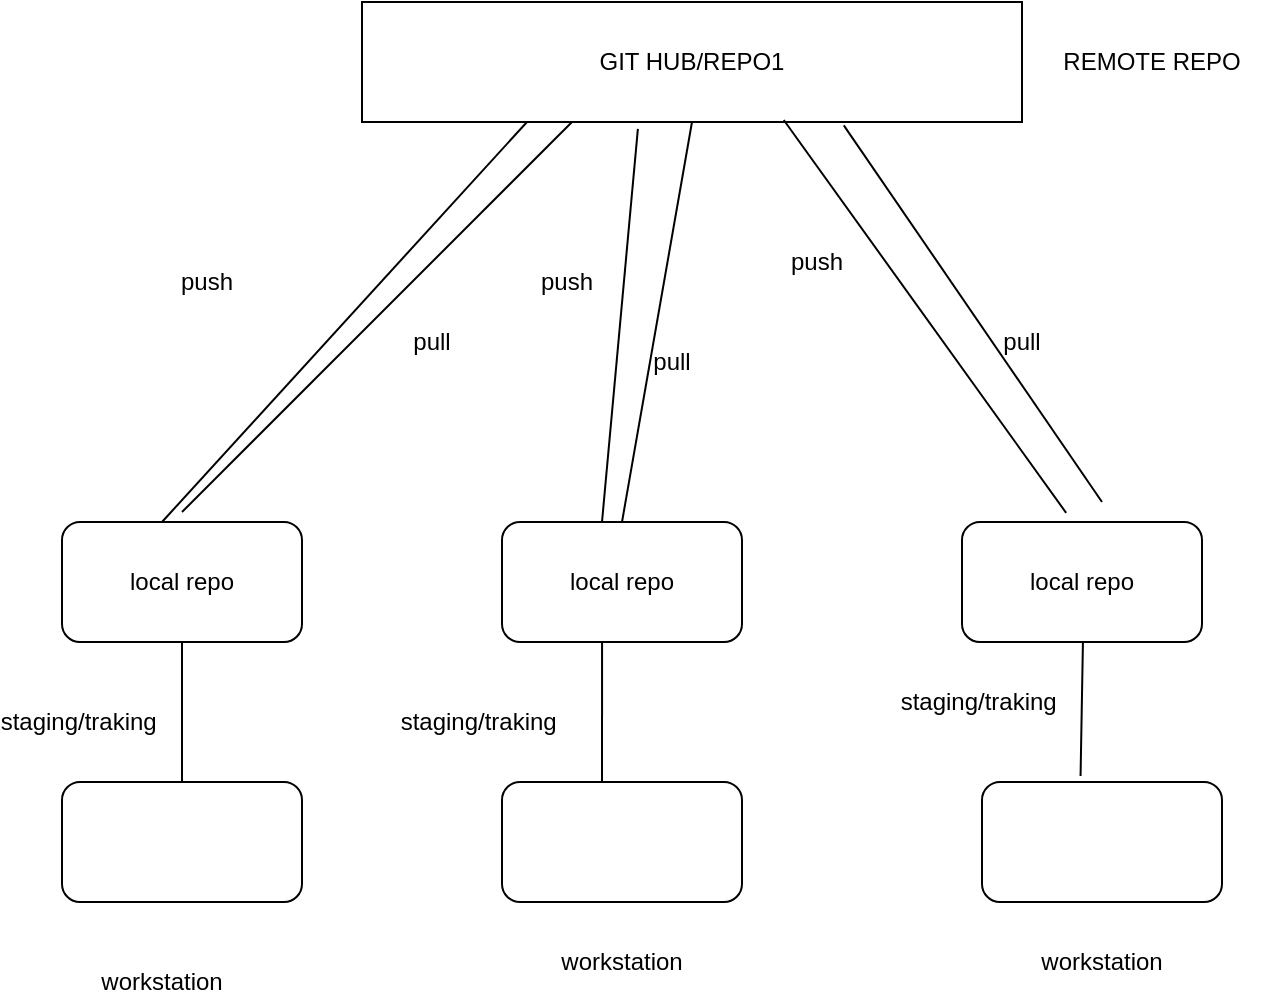 <mxfile version="14.9.6" type="github">
  <diagram id="t2jXQutUfRydqJx-n9cp" name="Page-1">
    <mxGraphModel dx="1209" dy="626" grid="1" gridSize="10" guides="1" tooltips="1" connect="1" arrows="1" fold="1" page="1" pageScale="1" pageWidth="850" pageHeight="1100" math="0" shadow="0">
      <root>
        <mxCell id="0" />
        <mxCell id="1" parent="0" />
        <mxCell id="Yo7EqG3GREpvFIlzQ-zr-1" value="" style="rounded=1;whiteSpace=wrap;html=1;" vertex="1" parent="1">
          <mxGeometry x="120" y="460" width="120" height="60" as="geometry" />
        </mxCell>
        <mxCell id="Yo7EqG3GREpvFIlzQ-zr-2" value="" style="rounded=1;whiteSpace=wrap;html=1;" vertex="1" parent="1">
          <mxGeometry x="340" y="460" width="120" height="60" as="geometry" />
        </mxCell>
        <mxCell id="Yo7EqG3GREpvFIlzQ-zr-3" value="" style="rounded=1;whiteSpace=wrap;html=1;" vertex="1" parent="1">
          <mxGeometry x="580" y="460" width="120" height="60" as="geometry" />
        </mxCell>
        <mxCell id="Yo7EqG3GREpvFIlzQ-zr-4" value="local repo" style="rounded=1;whiteSpace=wrap;html=1;" vertex="1" parent="1">
          <mxGeometry x="120" y="330" width="120" height="60" as="geometry" />
        </mxCell>
        <mxCell id="Yo7EqG3GREpvFIlzQ-zr-5" value="local repo" style="rounded=1;whiteSpace=wrap;html=1;" vertex="1" parent="1">
          <mxGeometry x="340" y="330" width="120" height="60" as="geometry" />
        </mxCell>
        <mxCell id="Yo7EqG3GREpvFIlzQ-zr-6" value="local repo" style="rounded=1;whiteSpace=wrap;html=1;" vertex="1" parent="1">
          <mxGeometry x="570" y="330" width="120" height="60" as="geometry" />
        </mxCell>
        <mxCell id="Yo7EqG3GREpvFIlzQ-zr-7" value="GIT HUB/REPO1" style="rounded=0;whiteSpace=wrap;html=1;" vertex="1" parent="1">
          <mxGeometry x="270" y="70" width="330" height="60" as="geometry" />
        </mxCell>
        <mxCell id="Yo7EqG3GREpvFIlzQ-zr-8" value="REMOTE REPO" style="text;html=1;strokeColor=none;fillColor=none;align=center;verticalAlign=middle;whiteSpace=wrap;rounded=0;" vertex="1" parent="1">
          <mxGeometry x="600" y="90" width="130" height="20" as="geometry" />
        </mxCell>
        <mxCell id="Yo7EqG3GREpvFIlzQ-zr-9" value="workstation" style="text;html=1;strokeColor=none;fillColor=none;align=center;verticalAlign=middle;whiteSpace=wrap;rounded=0;" vertex="1" parent="1">
          <mxGeometry x="150" y="550" width="40" height="20" as="geometry" />
        </mxCell>
        <mxCell id="Yo7EqG3GREpvFIlzQ-zr-10" value="workstation" style="text;html=1;strokeColor=none;fillColor=none;align=center;verticalAlign=middle;whiteSpace=wrap;rounded=0;" vertex="1" parent="1">
          <mxGeometry x="380" y="540" width="40" height="20" as="geometry" />
        </mxCell>
        <mxCell id="Yo7EqG3GREpvFIlzQ-zr-11" value="workstation" style="text;html=1;strokeColor=none;fillColor=none;align=center;verticalAlign=middle;whiteSpace=wrap;rounded=0;" vertex="1" parent="1">
          <mxGeometry x="620" y="540" width="40" height="20" as="geometry" />
        </mxCell>
        <mxCell id="Yo7EqG3GREpvFIlzQ-zr-12" value="" style="endArrow=none;html=1;entryX=0.5;entryY=1;entryDx=0;entryDy=0;" edge="1" parent="1" target="Yo7EqG3GREpvFIlzQ-zr-4">
          <mxGeometry width="50" height="50" relative="1" as="geometry">
            <mxPoint x="180" y="460" as="sourcePoint" />
            <mxPoint x="210" y="440" as="targetPoint" />
          </mxGeometry>
        </mxCell>
        <mxCell id="Yo7EqG3GREpvFIlzQ-zr-13" value="" style="endArrow=none;html=1;entryX=0.417;entryY=1;entryDx=0;entryDy=0;entryPerimeter=0;" edge="1" parent="1" target="Yo7EqG3GREpvFIlzQ-zr-5">
          <mxGeometry width="50" height="50" relative="1" as="geometry">
            <mxPoint x="390" y="460" as="sourcePoint" />
            <mxPoint x="390" y="400" as="targetPoint" />
          </mxGeometry>
        </mxCell>
        <mxCell id="Yo7EqG3GREpvFIlzQ-zr-14" value="" style="endArrow=none;html=1;exitX=0.569;exitY=-0.05;exitDx=0;exitDy=0;exitPerimeter=0;" edge="1" parent="1">
          <mxGeometry width="50" height="50" relative="1" as="geometry">
            <mxPoint x="629.28" y="457" as="sourcePoint" />
            <mxPoint x="630.468" y="390" as="targetPoint" />
          </mxGeometry>
        </mxCell>
        <mxCell id="Yo7EqG3GREpvFIlzQ-zr-16" value="staging/traking&amp;nbsp;" style="text;html=1;strokeColor=none;fillColor=none;align=center;verticalAlign=middle;whiteSpace=wrap;rounded=0;" vertex="1" parent="1">
          <mxGeometry x="110" y="420" width="40" height="20" as="geometry" />
        </mxCell>
        <mxCell id="Yo7EqG3GREpvFIlzQ-zr-17" value="staging/traking&amp;nbsp;" style="text;html=1;strokeColor=none;fillColor=none;align=center;verticalAlign=middle;whiteSpace=wrap;rounded=0;" vertex="1" parent="1">
          <mxGeometry x="310" y="420" width="40" height="20" as="geometry" />
        </mxCell>
        <mxCell id="Yo7EqG3GREpvFIlzQ-zr-18" value="staging/traking&amp;nbsp;" style="text;html=1;strokeColor=none;fillColor=none;align=center;verticalAlign=middle;whiteSpace=wrap;rounded=0;" vertex="1" parent="1">
          <mxGeometry x="560" y="410" width="40" height="20" as="geometry" />
        </mxCell>
        <mxCell id="Yo7EqG3GREpvFIlzQ-zr-21" value="" style="endArrow=none;html=1;entryX=0.25;entryY=1;entryDx=0;entryDy=0;" edge="1" parent="1" target="Yo7EqG3GREpvFIlzQ-zr-7">
          <mxGeometry width="50" height="50" relative="1" as="geometry">
            <mxPoint x="170" y="330" as="sourcePoint" />
            <mxPoint x="220" y="280" as="targetPoint" />
          </mxGeometry>
        </mxCell>
        <mxCell id="Yo7EqG3GREpvFIlzQ-zr-22" value="" style="endArrow=none;html=1;entryX=0.418;entryY=1.057;entryDx=0;entryDy=0;entryPerimeter=0;" edge="1" parent="1" target="Yo7EqG3GREpvFIlzQ-zr-7">
          <mxGeometry width="50" height="50" relative="1" as="geometry">
            <mxPoint x="390" y="330" as="sourcePoint" />
            <mxPoint x="440" y="280" as="targetPoint" />
          </mxGeometry>
        </mxCell>
        <mxCell id="Yo7EqG3GREpvFIlzQ-zr-23" value="" style="endArrow=none;html=1;exitX=0.434;exitY=-0.076;exitDx=0;exitDy=0;exitPerimeter=0;entryX=0.639;entryY=0.983;entryDx=0;entryDy=0;entryPerimeter=0;" edge="1" parent="1" source="Yo7EqG3GREpvFIlzQ-zr-6" target="Yo7EqG3GREpvFIlzQ-zr-7">
          <mxGeometry width="50" height="50" relative="1" as="geometry">
            <mxPoint x="600" y="320" as="sourcePoint" />
            <mxPoint x="650" y="270" as="targetPoint" />
          </mxGeometry>
        </mxCell>
        <mxCell id="Yo7EqG3GREpvFIlzQ-zr-24" value="push" style="text;html=1;strokeColor=none;fillColor=none;align=center;verticalAlign=middle;whiteSpace=wrap;rounded=0;" vertex="1" parent="1">
          <mxGeometry x="145" y="200" width="95" height="20" as="geometry" />
        </mxCell>
        <mxCell id="Yo7EqG3GREpvFIlzQ-zr-25" value="push" style="text;html=1;strokeColor=none;fillColor=none;align=center;verticalAlign=middle;whiteSpace=wrap;rounded=0;" vertex="1" parent="1">
          <mxGeometry x="325" y="200" width="95" height="20" as="geometry" />
        </mxCell>
        <mxCell id="Yo7EqG3GREpvFIlzQ-zr-26" value="push" style="text;html=1;strokeColor=none;fillColor=none;align=center;verticalAlign=middle;whiteSpace=wrap;rounded=0;" vertex="1" parent="1">
          <mxGeometry x="450" y="190" width="95" height="20" as="geometry" />
        </mxCell>
        <mxCell id="Yo7EqG3GREpvFIlzQ-zr-27" value="" style="endArrow=none;html=1;" edge="1" parent="1">
          <mxGeometry width="50" height="50" relative="1" as="geometry">
            <mxPoint x="180" y="325" as="sourcePoint" />
            <mxPoint x="375" y="130" as="targetPoint" />
          </mxGeometry>
        </mxCell>
        <mxCell id="Yo7EqG3GREpvFIlzQ-zr-28" value="pull" style="text;html=1;strokeColor=none;fillColor=none;align=center;verticalAlign=middle;whiteSpace=wrap;rounded=0;" vertex="1" parent="1">
          <mxGeometry x="285" y="230" width="40" height="20" as="geometry" />
        </mxCell>
        <mxCell id="Yo7EqG3GREpvFIlzQ-zr-29" value="pull" style="text;html=1;strokeColor=none;fillColor=none;align=center;verticalAlign=middle;whiteSpace=wrap;rounded=0;" vertex="1" parent="1">
          <mxGeometry x="405" y="240" width="40" height="20" as="geometry" />
        </mxCell>
        <mxCell id="Yo7EqG3GREpvFIlzQ-zr-30" value="pull" style="text;html=1;strokeColor=none;fillColor=none;align=center;verticalAlign=middle;whiteSpace=wrap;rounded=0;" vertex="1" parent="1">
          <mxGeometry x="580" y="230" width="40" height="20" as="geometry" />
        </mxCell>
        <mxCell id="Yo7EqG3GREpvFIlzQ-zr-31" value="" style="endArrow=none;html=1;entryX=0.5;entryY=1;entryDx=0;entryDy=0;exitX=0.5;exitY=0;exitDx=0;exitDy=0;" edge="1" parent="1" source="Yo7EqG3GREpvFIlzQ-zr-5" target="Yo7EqG3GREpvFIlzQ-zr-7">
          <mxGeometry width="50" height="50" relative="1" as="geometry">
            <mxPoint x="400" y="320" as="sourcePoint" />
            <mxPoint x="460" y="130" as="targetPoint" />
          </mxGeometry>
        </mxCell>
        <mxCell id="Yo7EqG3GREpvFIlzQ-zr-32" value="" style="endArrow=none;html=1;entryX=0.73;entryY=1.028;entryDx=0;entryDy=0;entryPerimeter=0;" edge="1" parent="1" target="Yo7EqG3GREpvFIlzQ-zr-7">
          <mxGeometry width="50" height="50" relative="1" as="geometry">
            <mxPoint x="640" y="320" as="sourcePoint" />
            <mxPoint x="570" y="130" as="targetPoint" />
          </mxGeometry>
        </mxCell>
      </root>
    </mxGraphModel>
  </diagram>
</mxfile>
